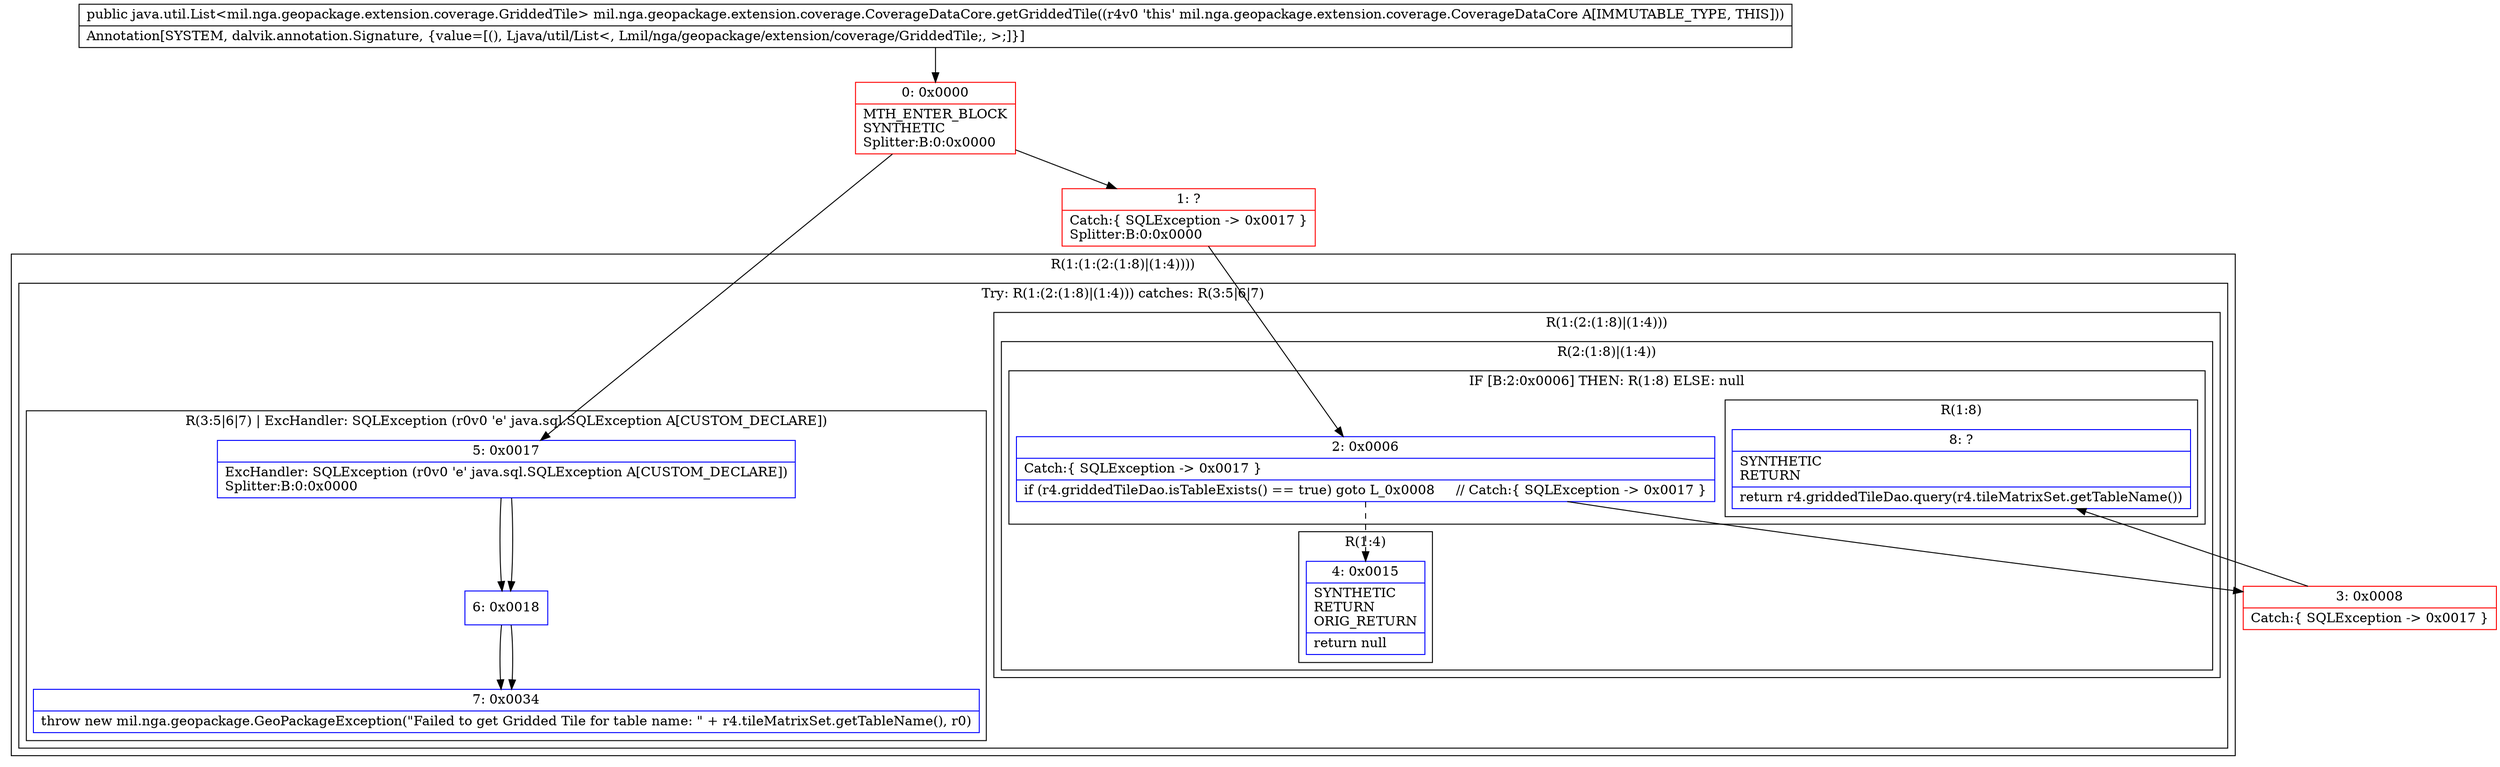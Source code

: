 digraph "CFG formil.nga.geopackage.extension.coverage.CoverageDataCore.getGriddedTile()Ljava\/util\/List;" {
subgraph cluster_Region_420372535 {
label = "R(1:(1:(2:(1:8)|(1:4))))";
node [shape=record,color=blue];
subgraph cluster_TryCatchRegion_904408288 {
label = "Try: R(1:(2:(1:8)|(1:4))) catches: R(3:5|6|7)";
node [shape=record,color=blue];
subgraph cluster_Region_518777594 {
label = "R(1:(2:(1:8)|(1:4)))";
node [shape=record,color=blue];
subgraph cluster_Region_368904957 {
label = "R(2:(1:8)|(1:4))";
node [shape=record,color=blue];
subgraph cluster_IfRegion_2140721069 {
label = "IF [B:2:0x0006] THEN: R(1:8) ELSE: null";
node [shape=record,color=blue];
Node_2 [shape=record,label="{2\:\ 0x0006|Catch:\{ SQLException \-\> 0x0017 \}\l|if (r4.griddedTileDao.isTableExists() == true) goto L_0x0008     \/\/ Catch:\{ SQLException \-\> 0x0017 \}\l}"];
subgraph cluster_Region_191067026 {
label = "R(1:8)";
node [shape=record,color=blue];
Node_8 [shape=record,label="{8\:\ ?|SYNTHETIC\lRETURN\l|return r4.griddedTileDao.query(r4.tileMatrixSet.getTableName())\l}"];
}
}
subgraph cluster_Region_1251927102 {
label = "R(1:4)";
node [shape=record,color=blue];
Node_4 [shape=record,label="{4\:\ 0x0015|SYNTHETIC\lRETURN\lORIG_RETURN\l|return null\l}"];
}
}
}
subgraph cluster_Region_927577458 {
label = "R(3:5|6|7) | ExcHandler: SQLException (r0v0 'e' java.sql.SQLException A[CUSTOM_DECLARE])\l";
node [shape=record,color=blue];
Node_5 [shape=record,label="{5\:\ 0x0017|ExcHandler: SQLException (r0v0 'e' java.sql.SQLException A[CUSTOM_DECLARE])\lSplitter:B:0:0x0000\l}"];
Node_6 [shape=record,label="{6\:\ 0x0018}"];
Node_7 [shape=record,label="{7\:\ 0x0034|throw new mil.nga.geopackage.GeoPackageException(\"Failed to get Gridded Tile for table name: \" + r4.tileMatrixSet.getTableName(), r0)\l}"];
}
}
}
subgraph cluster_Region_927577458 {
label = "R(3:5|6|7) | ExcHandler: SQLException (r0v0 'e' java.sql.SQLException A[CUSTOM_DECLARE])\l";
node [shape=record,color=blue];
Node_5 [shape=record,label="{5\:\ 0x0017|ExcHandler: SQLException (r0v0 'e' java.sql.SQLException A[CUSTOM_DECLARE])\lSplitter:B:0:0x0000\l}"];
Node_6 [shape=record,label="{6\:\ 0x0018}"];
Node_7 [shape=record,label="{7\:\ 0x0034|throw new mil.nga.geopackage.GeoPackageException(\"Failed to get Gridded Tile for table name: \" + r4.tileMatrixSet.getTableName(), r0)\l}"];
}
Node_0 [shape=record,color=red,label="{0\:\ 0x0000|MTH_ENTER_BLOCK\lSYNTHETIC\lSplitter:B:0:0x0000\l}"];
Node_1 [shape=record,color=red,label="{1\:\ ?|Catch:\{ SQLException \-\> 0x0017 \}\lSplitter:B:0:0x0000\l}"];
Node_3 [shape=record,color=red,label="{3\:\ 0x0008|Catch:\{ SQLException \-\> 0x0017 \}\l}"];
MethodNode[shape=record,label="{public java.util.List\<mil.nga.geopackage.extension.coverage.GriddedTile\> mil.nga.geopackage.extension.coverage.CoverageDataCore.getGriddedTile((r4v0 'this' mil.nga.geopackage.extension.coverage.CoverageDataCore A[IMMUTABLE_TYPE, THIS]))  | Annotation[SYSTEM, dalvik.annotation.Signature, \{value=[(), Ljava\/util\/List\<, Lmil\/nga\/geopackage\/extension\/coverage\/GriddedTile;, \>;]\}]\l}"];
MethodNode -> Node_0;
Node_2 -> Node_3;
Node_2 -> Node_4[style=dashed];
Node_5 -> Node_6;
Node_6 -> Node_7;
Node_5 -> Node_6;
Node_6 -> Node_7;
Node_0 -> Node_1;
Node_0 -> Node_5;
Node_1 -> Node_2;
Node_3 -> Node_8;
}

